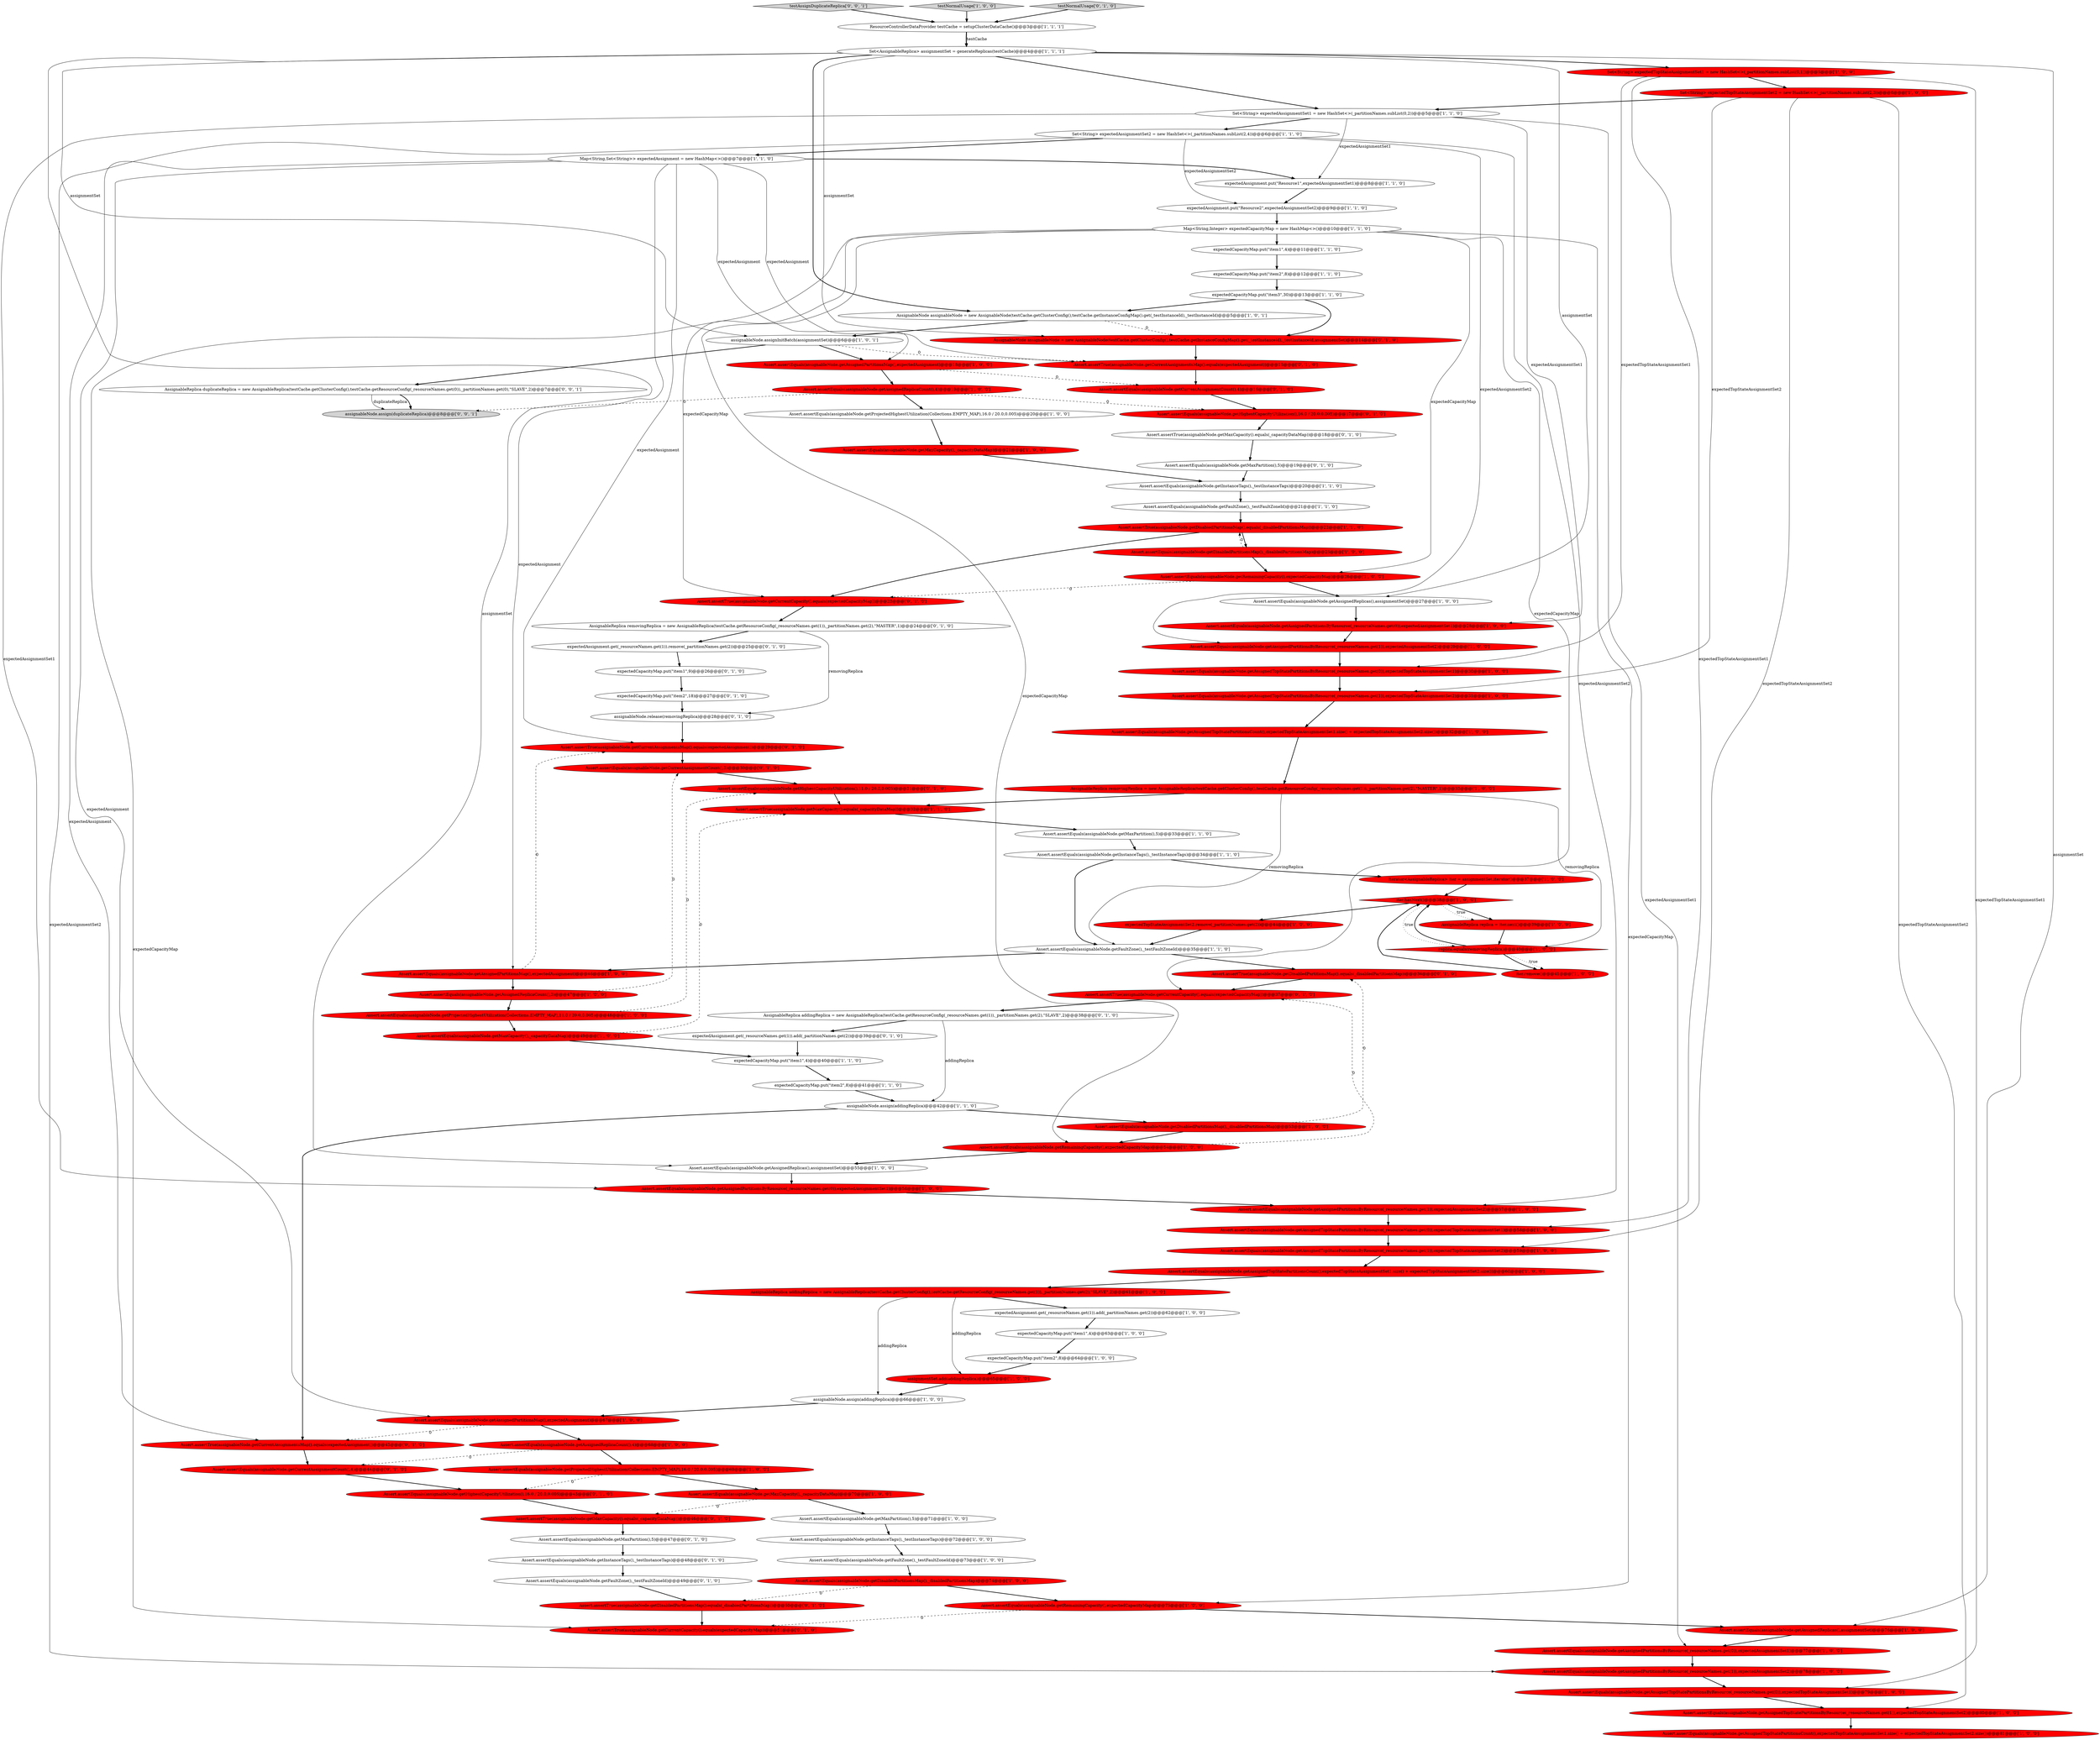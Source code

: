 digraph {
33 [style = filled, label = "Assert.assertEquals(assignableNode.getAssignedReplicaCount(),4)@@@68@@@['1', '0', '0']", fillcolor = red, shape = ellipse image = "AAA1AAABBB1BBB"];
90 [style = filled, label = "Assert.assertEquals(assignableNode.getFaultZone(),_testFaultZoneId)@@@49@@@['0', '1', '0']", fillcolor = white, shape = ellipse image = "AAA0AAABBB2BBB"];
101 [style = filled, label = "AssignableReplica removingReplica = new AssignableReplica(testCache.getResourceConfig(_resourceNames.get(1)),_partitionNames.get(2),\"MASTER\",1)@@@24@@@['0', '1', '0']", fillcolor = white, shape = ellipse image = "AAA0AAABBB2BBB"];
54 [style = filled, label = "Assert.assertEquals(assignableNode.getProjectedHighestUtilization(Collections.EMPTY_MAP),16.0 / 20.0,0.005)@@@20@@@['1', '0', '0']", fillcolor = white, shape = ellipse image = "AAA0AAABBB1BBB"];
30 [style = filled, label = "Assert.assertEquals(assignableNode.getFaultZone(),_testFaultZoneId)@@@73@@@['1', '0', '0']", fillcolor = white, shape = ellipse image = "AAA0AAABBB1BBB"];
34 [style = filled, label = "Assert.assertEquals(assignableNode.getAssignedReplicas(),assignmentSet)@@@76@@@['1', '0', '0']", fillcolor = red, shape = ellipse image = "AAA1AAABBB1BBB"];
91 [style = filled, label = "Assert.assertTrue(assignableNode.getDisabledPartitionsMap().equals(_disabledPartitionsMap))@@@50@@@['0', '1', '0']", fillcolor = red, shape = ellipse image = "AAA1AAABBB2BBB"];
42 [style = filled, label = "Assert.assertEquals(assignableNode.getFaultZone(),_testFaultZoneId)@@@35@@@['1', '1', '0']", fillcolor = white, shape = ellipse image = "AAA0AAABBB1BBB"];
46 [style = filled, label = "assignmentSet.add(addingReplica)@@@65@@@['1', '0', '0']", fillcolor = red, shape = ellipse image = "AAA1AAABBB1BBB"];
53 [style = filled, label = "Map<String,Integer> expectedCapacityMap = new HashMap<>()@@@10@@@['1', '1', '0']", fillcolor = white, shape = ellipse image = "AAA0AAABBB1BBB"];
107 [style = filled, label = "AssignableReplica duplicateReplica = new AssignableReplica(testCache.getClusterConfig(),testCache.getResourceConfig(_resourceNames.get(0)),_partitionNames.get(0),\"SLAVE\",2)@@@7@@@['0', '0', '1']", fillcolor = white, shape = ellipse image = "AAA0AAABBB3BBB"];
95 [style = filled, label = "expectedAssignment.get(_resourceNames.get(1)).remove(_partitionNames.get(2))@@@25@@@['0', '1', '0']", fillcolor = white, shape = ellipse image = "AAA0AAABBB2BBB"];
35 [style = filled, label = "Assert.assertEquals(assignableNode.getMaxPartition(),5)@@@33@@@['1', '1', '0']", fillcolor = white, shape = ellipse image = "AAA0AAABBB1BBB"];
36 [style = filled, label = "Assert.assertEquals(assignableNode.getAssignedTopStatePartitionsByResource(_resourceNames.get(0)),expectedTopStateAssignmentSet1)@@@58@@@['1', '0', '0']", fillcolor = red, shape = ellipse image = "AAA1AAABBB1BBB"];
57 [style = filled, label = "Assert.assertEquals(assignableNode.getFaultZone(),_testFaultZoneId)@@@21@@@['1', '1', '0']", fillcolor = white, shape = ellipse image = "AAA0AAABBB1BBB"];
72 [style = filled, label = "expectedCapacityMap.put(\"item2\",8)@@@64@@@['1', '0', '0']", fillcolor = white, shape = ellipse image = "AAA0AAABBB1BBB"];
81 [style = filled, label = "Assert.assertTrue(assignableNode.getCurrentAssignmentsMap().equals(expectedAssignment))@@@43@@@['0', '1', '0']", fillcolor = red, shape = ellipse image = "AAA1AAABBB2BBB"];
102 [style = filled, label = "Assert.assertTrue(assignableNode.getCurrentAssignmentsMap().equals(expectedAssignment))@@@15@@@['0', '1', '0']", fillcolor = red, shape = ellipse image = "AAA1AAABBB2BBB"];
19 [style = filled, label = "Assert.assertEquals(assignableNode.getAssignedPartitionsByResource(_resourceNames.get(1)),expectedAssignmentSet2)@@@78@@@['1', '0', '0']", fillcolor = red, shape = ellipse image = "AAA1AAABBB1BBB"];
66 [style = filled, label = "Assert.assertEquals(assignableNode.getAssignedTopStatePartitionsByResource(_resourceNames.get(1)),expectedTopStateAssignmentSet2)@@@59@@@['1', '0', '0']", fillcolor = red, shape = ellipse image = "AAA1AAABBB1BBB"];
58 [style = filled, label = "Assert.assertEquals(assignableNode.getAssignedTopStatePartitionsCount(),expectedTopStateAssignmentSet1.size() + expectedTopStateAssignmentSet2.size())@@@32@@@['1', '0', '0']", fillcolor = red, shape = ellipse image = "AAA1AAABBB1BBB"];
1 [style = filled, label = "Assert.assertTrue(assignableNode.getDisabledPartitionsMap().equals(_disabledPartitionsMap))@@@22@@@['1', '1', '0']", fillcolor = red, shape = ellipse image = "AAA1AAABBB1BBB"];
59 [style = filled, label = "Assert.assertEquals(assignableNode.getRemainingCapacity(),expectedCapacityMap)@@@26@@@['1', '0', '0']", fillcolor = red, shape = ellipse image = "AAA1AAABBB1BBB"];
105 [style = filled, label = "Assert.assertEquals(assignableNode.getMaxPartition(),5)@@@47@@@['0', '1', '0']", fillcolor = white, shape = ellipse image = "AAA0AAABBB2BBB"];
77 [style = filled, label = "assignableNode.assign(addingReplica)@@@66@@@['1', '0', '0']", fillcolor = white, shape = ellipse image = "AAA0AAABBB1BBB"];
37 [style = filled, label = "expectedAssignment.put(\"Resource2\",expectedAssignmentSet2)@@@9@@@['1', '1', '0']", fillcolor = white, shape = ellipse image = "AAA0AAABBB1BBB"];
78 [style = filled, label = "Assert.assertTrue(assignableNode.getMaxCapacity().equals(_capacityDataMap))@@@46@@@['0', '1', '0']", fillcolor = red, shape = ellipse image = "AAA1AAABBB2BBB"];
18 [style = filled, label = "Assert.assertEquals(assignableNode.getAssignedPartitionsByResource(_resourceNames.get(1)),expectedAssignmentSet2)@@@29@@@['1', '0', '0']", fillcolor = red, shape = ellipse image = "AAA1AAABBB1BBB"];
99 [style = filled, label = "Assert.assertEquals(assignableNode.getInstanceTags(),_testInstanceTags)@@@48@@@['0', '1', '0']", fillcolor = white, shape = ellipse image = "AAA0AAABBB2BBB"];
93 [style = filled, label = "Assert.assertTrue(assignableNode.getDisabledPartitionsMap().equals(_disabledPartitionsMap))@@@36@@@['0', '1', '0']", fillcolor = red, shape = ellipse image = "AAA1AAABBB2BBB"];
104 [style = filled, label = "expectedCapacityMap.put(\"item2\",18)@@@27@@@['0', '1', '0']", fillcolor = white, shape = ellipse image = "AAA0AAABBB2BBB"];
75 [style = filled, label = "Assert.assertEquals(assignableNode.getAssignedPartitionsMap(),expectedAssignment)@@@18@@@['1', '0', '0']", fillcolor = red, shape = ellipse image = "AAA1AAABBB1BBB"];
64 [style = filled, label = "Assert.assertEquals(assignableNode.getDisabledPartitionsMap(),_disabledPartitionsMap)@@@53@@@['1', '0', '0']", fillcolor = red, shape = ellipse image = "AAA1AAABBB1BBB"];
15 [style = filled, label = "Assert.assertEquals(assignableNode.getInstanceTags(),_testInstanceTags)@@@72@@@['1', '0', '0']", fillcolor = white, shape = ellipse image = "AAA0AAABBB1BBB"];
92 [style = filled, label = "Assert.assertTrue(assignableNode.getMaxCapacity().equals(_capacityDataMap))@@@18@@@['0', '1', '0']", fillcolor = white, shape = ellipse image = "AAA0AAABBB2BBB"];
47 [style = filled, label = "Assert.assertEquals(assignableNode.getAssignedReplicas(),assignmentSet)@@@55@@@['1', '0', '0']", fillcolor = white, shape = ellipse image = "AAA0AAABBB1BBB"];
85 [style = filled, label = "Assert.assertTrue(assignableNode.getCurrentAssignmentsMap().equals(expectedAssignment))@@@29@@@['0', '1', '0']", fillcolor = red, shape = ellipse image = "AAA1AAABBB2BBB"];
41 [style = filled, label = "assignableNode.assignInitBatch(assignmentSet)@@@6@@@['1', '0', '1']", fillcolor = white, shape = ellipse image = "AAA0AAABBB1BBB"];
79 [style = filled, label = "Assert.assertEquals(assignableNode.getCurrentAssignmentCount(),3)@@@30@@@['0', '1', '0']", fillcolor = red, shape = ellipse image = "AAA1AAABBB2BBB"];
109 [style = filled, label = "testAssignDuplicateReplica['0', '0', '1']", fillcolor = lightgray, shape = diamond image = "AAA0AAABBB3BBB"];
45 [style = filled, label = "Set<String> expectedAssignmentSet2 = new HashSet<>(_partitionNames.subList(2,4))@@@6@@@['1', '1', '0']", fillcolor = white, shape = ellipse image = "AAA0AAABBB1BBB"];
16 [style = filled, label = "testNormalUsage['1', '0', '0']", fillcolor = lightgray, shape = diamond image = "AAA0AAABBB1BBB"];
52 [style = filled, label = "Assert.assertEquals(assignableNode.getMaxCapacity(),_capacityDataMap)@@@21@@@['1', '0', '0']", fillcolor = red, shape = ellipse image = "AAA1AAABBB1BBB"];
73 [style = filled, label = "Assert.assertEquals(assignableNode.getAssignedTopStatePartitionsByResource(_resourceNames.get(1)),expectedTopStateAssignmentSet2)@@@31@@@['1', '0', '0']", fillcolor = red, shape = ellipse image = "AAA1AAABBB1BBB"];
80 [style = filled, label = "Assert.assertTrue(assignableNode.getCurrentCapacity().equals(expectedCapacityMap))@@@37@@@['0', '1', '0']", fillcolor = red, shape = ellipse image = "AAA1AAABBB2BBB"];
51 [style = filled, label = "Assert.assertEquals(assignableNode.getAssignedPartitionsMap(),expectedAssignment)@@@46@@@['1', '0', '0']", fillcolor = red, shape = ellipse image = "AAA1AAABBB1BBB"];
63 [style = filled, label = "expectedCapacityMap.put(\"item3\",30)@@@13@@@['1', '1', '0']", fillcolor = white, shape = ellipse image = "AAA0AAABBB1BBB"];
94 [style = filled, label = "Assert.assertTrue(assignableNode.getCurrentCapacity().equals(expectedCapacityMap))@@@51@@@['0', '1', '0']", fillcolor = red, shape = ellipse image = "AAA1AAABBB2BBB"];
60 [style = filled, label = "Assert.assertEquals(assignableNode.getAssignedTopStatePartitionsCount(),expectedTopStateAssignmentSet1.size() + expectedTopStateAssignmentSet2.size())@@@60@@@['1', '0', '0']", fillcolor = red, shape = ellipse image = "AAA1AAABBB1BBB"];
70 [style = filled, label = "Assert.assertEquals(assignableNode.getAssignedPartitionsMap(),expectedAssignment)@@@67@@@['1', '0', '0']", fillcolor = red, shape = ellipse image = "AAA1AAABBB1BBB"];
9 [style = filled, label = "Assert.assertEquals(assignableNode.getInstanceTags(),_testInstanceTags)@@@20@@@['1', '1', '0']", fillcolor = white, shape = ellipse image = "AAA0AAABBB1BBB"];
55 [style = filled, label = "Assert.assertEquals(assignableNode.getAssignedTopStatePartitionsByResource(_resourceNames.get(0)),expectedTopStateAssignmentSet1)@@@79@@@['1', '0', '0']", fillcolor = red, shape = ellipse image = "AAA1AAABBB1BBB"];
97 [style = filled, label = "AssignableReplica addingReplica = new AssignableReplica(testCache.getResourceConfig(_resourceNames.get(1)),_partitionNames.get(2),\"SLAVE\",2)@@@38@@@['0', '1', '0']", fillcolor = white, shape = ellipse image = "AAA0AAABBB2BBB"];
62 [style = filled, label = "Assert.assertEquals(assignableNode.getAssignedPartitionsByResource(_resourceNames.get(0)),expectedAssignmentSet1)@@@77@@@['1', '0', '0']", fillcolor = red, shape = ellipse image = "AAA1AAABBB1BBB"];
43 [style = filled, label = "Assert.assertEquals(assignableNode.getAssignedReplicaCount(),4)@@@19@@@['1', '0', '0']", fillcolor = red, shape = ellipse image = "AAA1AAABBB1BBB"];
14 [style = filled, label = "Assert.assertTrue(assignableNode.getMaxCapacity().equals(_capacityDataMap))@@@32@@@['1', '1', '0']", fillcolor = red, shape = ellipse image = "AAA1AAABBB1BBB"];
25 [style = filled, label = "Set<String> expectedTopStateAssignmentSet1 = new HashSet<>(_partitionNames.subList(0,1))@@@5@@@['1', '0', '0']", fillcolor = red, shape = ellipse image = "AAA1AAABBB1BBB"];
27 [style = filled, label = "expectedCapacityMap.put(\"item2\",8)@@@12@@@['1', '1', '0']", fillcolor = white, shape = ellipse image = "AAA0AAABBB1BBB"];
50 [style = filled, label = "Assert.assertEquals(assignableNode.getRemainingCapacity(),expectedCapacityMap)@@@75@@@['1', '0', '0']", fillcolor = red, shape = ellipse image = "AAA1AAABBB1BBB"];
84 [style = filled, label = "Assert.assertEquals(assignableNode.getHighestCapacityUtilization(),16.0 / 20.0,0.005)@@@45@@@['0', '1', '0']", fillcolor = red, shape = ellipse image = "AAA1AAABBB2BBB"];
28 [style = filled, label = "expectedTopStateAssignmentSet2.remove(_partitionNames.get(2))@@@44@@@['1', '0', '0']", fillcolor = red, shape = ellipse image = "AAA1AAABBB1BBB"];
8 [style = filled, label = "expectedCapacityMap.put(\"item1\",4)@@@11@@@['1', '1', '0']", fillcolor = white, shape = ellipse image = "AAA0AAABBB1BBB"];
83 [style = filled, label = "testNormalUsage['0', '1', '0']", fillcolor = lightgray, shape = diamond image = "AAA0AAABBB2BBB"];
21 [style = filled, label = "Assert.assertEquals(assignableNode.getAssignedPartitionsByResource(_resourceNames.get(0)),expectedAssignmentSet1)@@@28@@@['1', '0', '0']", fillcolor = red, shape = ellipse image = "AAA1AAABBB1BBB"];
11 [style = filled, label = "Map<String,Set<String>> expectedAssignment = new HashMap<>()@@@7@@@['1', '1', '0']", fillcolor = white, shape = ellipse image = "AAA0AAABBB1BBB"];
108 [style = filled, label = "assignableNode.assign(duplicateReplica)@@@8@@@['0', '0', '1']", fillcolor = lightgray, shape = ellipse image = "AAA0AAABBB3BBB"];
88 [style = filled, label = "Assert.assertEquals(assignableNode.getHighestCapacityUtilization(),16.0 / 20.0,0.005)@@@17@@@['0', '1', '0']", fillcolor = red, shape = ellipse image = "AAA1AAABBB2BBB"];
65 [style = filled, label = "expectedCapacityMap.put(\"item1\",4)@@@40@@@['1', '1', '0']", fillcolor = white, shape = ellipse image = "AAA0AAABBB1BBB"];
17 [style = filled, label = "Assert.assertEquals(assignableNode.getRemainingCapacity(),expectedCapacityMap)@@@54@@@['1', '0', '0']", fillcolor = red, shape = ellipse image = "AAA1AAABBB1BBB"];
7 [style = filled, label = "ResourceControllerDataProvider testCache = setupClusterDataCache()@@@3@@@['1', '1', '1']", fillcolor = white, shape = ellipse image = "AAA0AAABBB1BBB"];
87 [style = filled, label = "AssignableNode assignableNode = new AssignableNode(testCache.getClusterConfig(),testCache.getInstanceConfigMap().get(_testInstanceId),_testInstanceId,assignmentSet)@@@14@@@['0', '1', '0']", fillcolor = red, shape = ellipse image = "AAA1AAABBB2BBB"];
4 [style = filled, label = "expectedAssignment.get(_resourceNames.get(1)).add(_partitionNames.get(2))@@@62@@@['1', '0', '0']", fillcolor = white, shape = ellipse image = "AAA0AAABBB1BBB"];
89 [style = filled, label = "Assert.assertTrue(assignableNode.getCurrentCapacity().equals(expectedCapacityMap))@@@23@@@['0', '1', '0']", fillcolor = red, shape = ellipse image = "AAA1AAABBB2BBB"];
71 [style = filled, label = "Assert.assertEquals(assignableNode.getAssignedReplicas(),assignmentSet)@@@27@@@['1', '0', '0']", fillcolor = white, shape = ellipse image = "AAA0AAABBB1BBB"];
0 [style = filled, label = "replica.equals(removingReplica)@@@40@@@['1', '0', '0']", fillcolor = red, shape = diamond image = "AAA1AAABBB1BBB"];
2 [style = filled, label = "Assert.assertEquals(assignableNode.getAssignedTopStatePartitionsByResource(_resourceNames.get(0)),expectedTopStateAssignmentSet1)@@@30@@@['1', '0', '0']", fillcolor = red, shape = ellipse image = "AAA1AAABBB1BBB"];
32 [style = filled, label = "AssignableNode assignableNode = new AssignableNode(testCache.getClusterConfig(),testCache.getInstanceConfigMap().get(_testInstanceId),_testInstanceId)@@@5@@@['1', '0', '1']", fillcolor = white, shape = ellipse image = "AAA0AAABBB1BBB"];
40 [style = filled, label = "Assert.assertEquals(assignableNode.getMaxPartition(),5)@@@71@@@['1', '0', '0']", fillcolor = white, shape = ellipse image = "AAA0AAABBB1BBB"];
29 [style = filled, label = "Assert.assertEquals(assignableNode.getProjectedHighestUtilization(Collections.EMPTY_MAP),16.0 / 20.0,0.005)@@@69@@@['1', '0', '0']", fillcolor = red, shape = ellipse image = "AAA1AAABBB1BBB"];
100 [style = filled, label = "Assert.assertEquals(assignableNode.getMaxPartition(),5)@@@19@@@['0', '1', '0']", fillcolor = white, shape = ellipse image = "AAA0AAABBB2BBB"];
26 [style = filled, label = "AssignableReplica addingReplica = new AssignableReplica(testCache.getClusterConfig(),testCache.getResourceConfig(_resourceNames.get(1)),_partitionNames.get(2),\"SLAVE\",2)@@@61@@@['1', '0', '0']", fillcolor = red, shape = ellipse image = "AAA1AAABBB1BBB"];
67 [style = filled, label = "Set<String> expectedAssignmentSet1 = new HashSet<>(_partitionNames.subList(0,2))@@@5@@@['1', '1', '0']", fillcolor = white, shape = ellipse image = "AAA0AAABBB1BBB"];
82 [style = filled, label = "Assert.assertEquals(assignableNode.getHighestCapacityUtilization(),11.0 / 20.0,0.005)@@@31@@@['0', '1', '0']", fillcolor = red, shape = ellipse image = "AAA1AAABBB2BBB"];
86 [style = filled, label = "expectedCapacityMap.put(\"item1\",9)@@@26@@@['0', '1', '0']", fillcolor = white, shape = ellipse image = "AAA0AAABBB2BBB"];
23 [style = filled, label = "Assert.assertEquals(assignableNode.getAssignedPartitionsByResource(_resourceNames.get(1)),expectedAssignmentSet2)@@@57@@@['1', '0', '0']", fillcolor = red, shape = ellipse image = "AAA1AAABBB1BBB"];
98 [style = filled, label = "assignableNode.release(removingReplica)@@@28@@@['0', '1', '0']", fillcolor = white, shape = ellipse image = "AAA0AAABBB2BBB"];
22 [style = filled, label = "Set<AssignableReplica> assignmentSet = generateReplicas(testCache)@@@4@@@['1', '1', '1']", fillcolor = white, shape = ellipse image = "AAA0AAABBB1BBB"];
31 [style = filled, label = "Assert.assertEquals(assignableNode.getAssignedTopStatePartitionsCount(),expectedTopStateAssignmentSet1.size() + expectedTopStateAssignmentSet2.size())@@@81@@@['1', '0', '0']", fillcolor = red, shape = ellipse image = "AAA1AAABBB1BBB"];
3 [style = filled, label = "Assert.assertEquals(assignableNode.getMaxCapacity(),_capacityDataMap)@@@49@@@['1', '0', '0']", fillcolor = red, shape = ellipse image = "AAA1AAABBB1BBB"];
20 [style = filled, label = "Assert.assertEquals(assignableNode.getAssignedReplicaCount(),3)@@@47@@@['1', '0', '0']", fillcolor = red, shape = ellipse image = "AAA1AAABBB1BBB"];
12 [style = filled, label = "iter.remove()@@@41@@@['1', '0', '0']", fillcolor = red, shape = ellipse image = "AAA1AAABBB1BBB"];
106 [style = filled, label = "Assert.assertEquals(assignableNode.getCurrentAssignmentCount(),4)@@@44@@@['0', '1', '0']", fillcolor = red, shape = ellipse image = "AAA1AAABBB2BBB"];
5 [style = filled, label = "AssignableReplica removingReplica = new AssignableReplica(testCache.getClusterConfig(),testCache.getResourceConfig(_resourceNames.get(1)),_partitionNames.get(2),\"MASTER\",1)@@@33@@@['1', '0', '0']", fillcolor = red, shape = ellipse image = "AAA1AAABBB1BBB"];
69 [style = filled, label = "assignableNode.assign(addingReplica)@@@42@@@['1', '1', '0']", fillcolor = white, shape = ellipse image = "AAA0AAABBB1BBB"];
10 [style = filled, label = "Assert.assertEquals(assignableNode.getInstanceTags(),_testInstanceTags)@@@34@@@['1', '1', '0']", fillcolor = white, shape = ellipse image = "AAA0AAABBB1BBB"];
96 [style = filled, label = "expectedAssignment.get(_resourceNames.get(1)).add(_partitionNames.get(2))@@@39@@@['0', '1', '0']", fillcolor = white, shape = ellipse image = "AAA0AAABBB2BBB"];
74 [style = filled, label = "Assert.assertEquals(assignableNode.getAssignedTopStatePartitionsByResource(_resourceNames.get(1)),expectedTopStateAssignmentSet2)@@@80@@@['1', '0', '0']", fillcolor = red, shape = ellipse image = "AAA1AAABBB1BBB"];
38 [style = filled, label = "Iterator<AssignableReplica> iter = assignmentSet.iterator()@@@37@@@['1', '0', '0']", fillcolor = red, shape = ellipse image = "AAA1AAABBB1BBB"];
6 [style = filled, label = "Assert.assertEquals(assignableNode.getAssignedPartitionsByResource(_resourceNames.get(0)),expectedAssignmentSet1)@@@56@@@['1', '0', '0']", fillcolor = red, shape = ellipse image = "AAA1AAABBB1BBB"];
76 [style = filled, label = "Set<String> expectedTopStateAssignmentSet2 = new HashSet<>(_partitionNames.subList(2,3))@@@6@@@['1', '0', '0']", fillcolor = red, shape = ellipse image = "AAA1AAABBB1BBB"];
49 [style = filled, label = "AssignableReplica replica = iter.next()@@@39@@@['1', '0', '0']", fillcolor = red, shape = ellipse image = "AAA1AAABBB1BBB"];
61 [style = filled, label = "expectedCapacityMap.put(\"item2\",8)@@@41@@@['1', '1', '0']", fillcolor = white, shape = ellipse image = "AAA0AAABBB1BBB"];
39 [style = filled, label = "Assert.assertEquals(assignableNode.getProjectedHighestUtilization(Collections.EMPTY_MAP),11.0 / 20.0,0.005)@@@48@@@['1', '0', '0']", fillcolor = red, shape = ellipse image = "AAA1AAABBB1BBB"];
44 [style = filled, label = "Assert.assertEquals(assignableNode.getMaxCapacity(),_capacityDataMap)@@@70@@@['1', '0', '0']", fillcolor = red, shape = ellipse image = "AAA1AAABBB1BBB"];
103 [style = filled, label = "Assert.assertEquals(assignableNode.getCurrentAssignmentCount(),4)@@@16@@@['0', '1', '0']", fillcolor = red, shape = ellipse image = "AAA1AAABBB2BBB"];
13 [style = filled, label = "expectedAssignment.put(\"Resource1\",expectedAssignmentSet1)@@@8@@@['1', '1', '0']", fillcolor = white, shape = ellipse image = "AAA0AAABBB1BBB"];
68 [style = filled, label = "Assert.assertEquals(assignableNode.getDisabledPartitionsMap(),_disabledPartitionsMap)@@@25@@@['1', '0', '0']", fillcolor = red, shape = ellipse image = "AAA1AAABBB1BBB"];
56 [style = filled, label = "expectedCapacityMap.put(\"item1\",4)@@@63@@@['1', '0', '0']", fillcolor = white, shape = ellipse image = "AAA0AAABBB1BBB"];
48 [style = filled, label = "Assert.assertEquals(assignableNode.getDisabledPartitionsMap(),_disabledPartitionsMap)@@@74@@@['1', '0', '0']", fillcolor = red, shape = ellipse image = "AAA1AAABBB1BBB"];
24 [style = filled, label = "iter.hasNext()@@@38@@@['1', '0', '0']", fillcolor = red, shape = diamond image = "AAA1AAABBB1BBB"];
86->104 [style = bold, label=""];
76->73 [style = solid, label="expectedTopStateAssignmentSet2"];
0->12 [style = dotted, label="true"];
53->17 [style = solid, label="expectedCapacityMap"];
19->55 [style = bold, label=""];
67->6 [style = solid, label="expectedAssignmentSet1"];
14->35 [style = bold, label=""];
73->58 [style = bold, label=""];
16->7 [style = bold, label=""];
57->1 [style = bold, label=""];
74->31 [style = bold, label=""];
40->15 [style = bold, label=""];
59->71 [style = bold, label=""];
49->0 [style = bold, label=""];
3->65 [style = bold, label=""];
91->94 [style = bold, label=""];
109->7 [style = bold, label=""];
21->18 [style = bold, label=""];
77->70 [style = bold, label=""];
92->100 [style = bold, label=""];
1->68 [style = bold, label=""];
17->80 [style = dashed, label="0"];
55->74 [style = bold, label=""];
37->53 [style = bold, label=""];
102->103 [style = bold, label=""];
56->72 [style = bold, label=""];
48->91 [style = dashed, label="0"];
24->49 [style = bold, label=""];
70->81 [style = dashed, label="0"];
104->98 [style = bold, label=""];
76->66 [style = solid, label="expectedTopStateAssignmentSet2"];
101->95 [style = bold, label=""];
22->87 [style = solid, label="assignmentSet"];
43->88 [style = dashed, label="0"];
78->105 [style = bold, label=""];
0->24 [style = bold, label=""];
11->13 [style = bold, label=""];
82->14 [style = bold, label=""];
22->67 [style = bold, label=""];
53->50 [style = solid, label="expectedCapacityMap"];
76->74 [style = solid, label="expectedTopStateAssignmentSet2"];
29->44 [style = bold, label=""];
66->60 [style = bold, label=""];
26->77 [style = solid, label="addingReplica"];
23->36 [style = bold, label=""];
35->10 [style = bold, label=""];
32->87 [style = dashed, label="0"];
28->42 [style = bold, label=""];
44->78 [style = dashed, label="0"];
8->27 [style = bold, label=""];
33->106 [style = dashed, label="0"];
25->36 [style = solid, label="expectedTopStateAssignmentSet1"];
107->108 [style = solid, label="duplicateReplica"];
54->52 [style = bold, label=""];
24->28 [style = bold, label=""];
22->25 [style = bold, label=""];
11->81 [style = solid, label="expectedAssignment"];
47->6 [style = bold, label=""];
45->18 [style = solid, label="expectedAssignmentSet2"];
52->9 [style = bold, label=""];
25->76 [style = bold, label=""];
5->0 [style = solid, label="removingReplica"];
25->55 [style = solid, label="expectedTopStateAssignmentSet1"];
67->62 [style = solid, label="expectedAssignmentSet1"];
11->70 [style = solid, label="expectedAssignment"];
48->50 [style = bold, label=""];
70->33 [style = bold, label=""];
85->79 [style = bold, label=""];
69->64 [style = bold, label=""];
22->32 [style = bold, label=""];
84->78 [style = bold, label=""];
68->1 [style = dashed, label="0"];
2->73 [style = bold, label=""];
26->4 [style = bold, label=""];
59->89 [style = dashed, label="0"];
97->69 [style = solid, label="addingReplica"];
45->11 [style = bold, label=""];
33->29 [style = bold, label=""];
13->37 [style = bold, label=""];
4->56 [style = bold, label=""];
22->71 [style = solid, label="assignmentSet"];
71->21 [style = bold, label=""];
41->102 [style = dashed, label="0"];
34->62 [style = bold, label=""];
24->0 [style = dotted, label="true"];
41->107 [style = bold, label=""];
89->101 [style = bold, label=""];
20->39 [style = bold, label=""];
45->23 [style = solid, label="expectedAssignmentSet2"];
65->61 [style = bold, label=""];
22->34 [style = solid, label="assignmentSet"];
5->42 [style = solid, label="removingReplica"];
36->66 [style = bold, label=""];
22->47 [style = solid, label="assignmentSet"];
98->85 [style = bold, label=""];
67->45 [style = bold, label=""];
90->91 [style = bold, label=""];
51->85 [style = dashed, label="0"];
11->51 [style = solid, label="expectedAssignment"];
50->34 [style = bold, label=""];
20->79 [style = dashed, label="0"];
75->103 [style = dashed, label="0"];
11->75 [style = solid, label="expectedAssignment"];
45->37 [style = solid, label="expectedAssignmentSet2"];
87->102 [style = bold, label=""];
64->17 [style = bold, label=""];
24->49 [style = dotted, label="true"];
38->24 [style = bold, label=""];
46->77 [style = bold, label=""];
69->81 [style = bold, label=""];
29->84 [style = dashed, label="0"];
6->23 [style = bold, label=""];
0->12 [style = bold, label=""];
22->41 [style = solid, label="assignmentSet"];
61->69 [style = bold, label=""];
93->80 [style = bold, label=""];
96->65 [style = bold, label=""];
62->19 [style = bold, label=""];
83->7 [style = bold, label=""];
12->24 [style = bold, label=""];
79->82 [style = bold, label=""];
106->84 [style = bold, label=""];
51->20 [style = bold, label=""];
42->51 [style = bold, label=""];
63->87 [style = bold, label=""];
80->97 [style = bold, label=""];
81->106 [style = bold, label=""];
45->19 [style = solid, label="expectedAssignmentSet2"];
7->22 [style = bold, label=""];
53->59 [style = solid, label="expectedCapacityMap"];
76->67 [style = bold, label=""];
25->2 [style = solid, label="expectedTopStateAssignmentSet1"];
97->96 [style = bold, label=""];
63->32 [style = bold, label=""];
64->93 [style = dashed, label="0"];
53->8 [style = bold, label=""];
67->21 [style = solid, label="expectedAssignmentSet1"];
11->85 [style = solid, label="expectedAssignment"];
32->41 [style = bold, label=""];
53->94 [style = solid, label="expectedCapacityMap"];
99->90 [style = bold, label=""];
39->82 [style = dashed, label="0"];
3->14 [style = dashed, label="0"];
43->54 [style = bold, label=""];
101->98 [style = solid, label="removingReplica"];
43->108 [style = dashed, label="0"];
10->38 [style = bold, label=""];
103->88 [style = bold, label=""];
95->86 [style = bold, label=""];
41->75 [style = bold, label=""];
72->46 [style = bold, label=""];
1->89 [style = bold, label=""];
107->108 [style = bold, label=""];
9->57 [style = bold, label=""];
60->26 [style = bold, label=""];
17->47 [style = bold, label=""];
53->80 [style = solid, label="expectedCapacityMap"];
44->40 [style = bold, label=""];
67->13 [style = solid, label="expectedAssignmentSet1"];
39->3 [style = bold, label=""];
7->22 [style = solid, label="testCache"];
26->46 [style = solid, label="addingReplica"];
27->63 [style = bold, label=""];
15->30 [style = bold, label=""];
5->14 [style = bold, label=""];
18->2 [style = bold, label=""];
88->92 [style = bold, label=""];
50->94 [style = dashed, label="0"];
100->9 [style = bold, label=""];
42->93 [style = bold, label=""];
75->43 [style = bold, label=""];
10->42 [style = bold, label=""];
105->99 [style = bold, label=""];
68->59 [style = bold, label=""];
58->5 [style = bold, label=""];
30->48 [style = bold, label=""];
11->102 [style = solid, label="expectedAssignment"];
53->89 [style = solid, label="expectedCapacityMap"];
}
